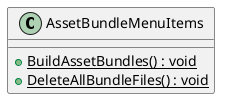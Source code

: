 @startuml
class AssetBundleMenuItems {
    {static} + BuildAssetBundles() : void
    {static} + DeleteAllBundleFiles() : void
}
@enduml

